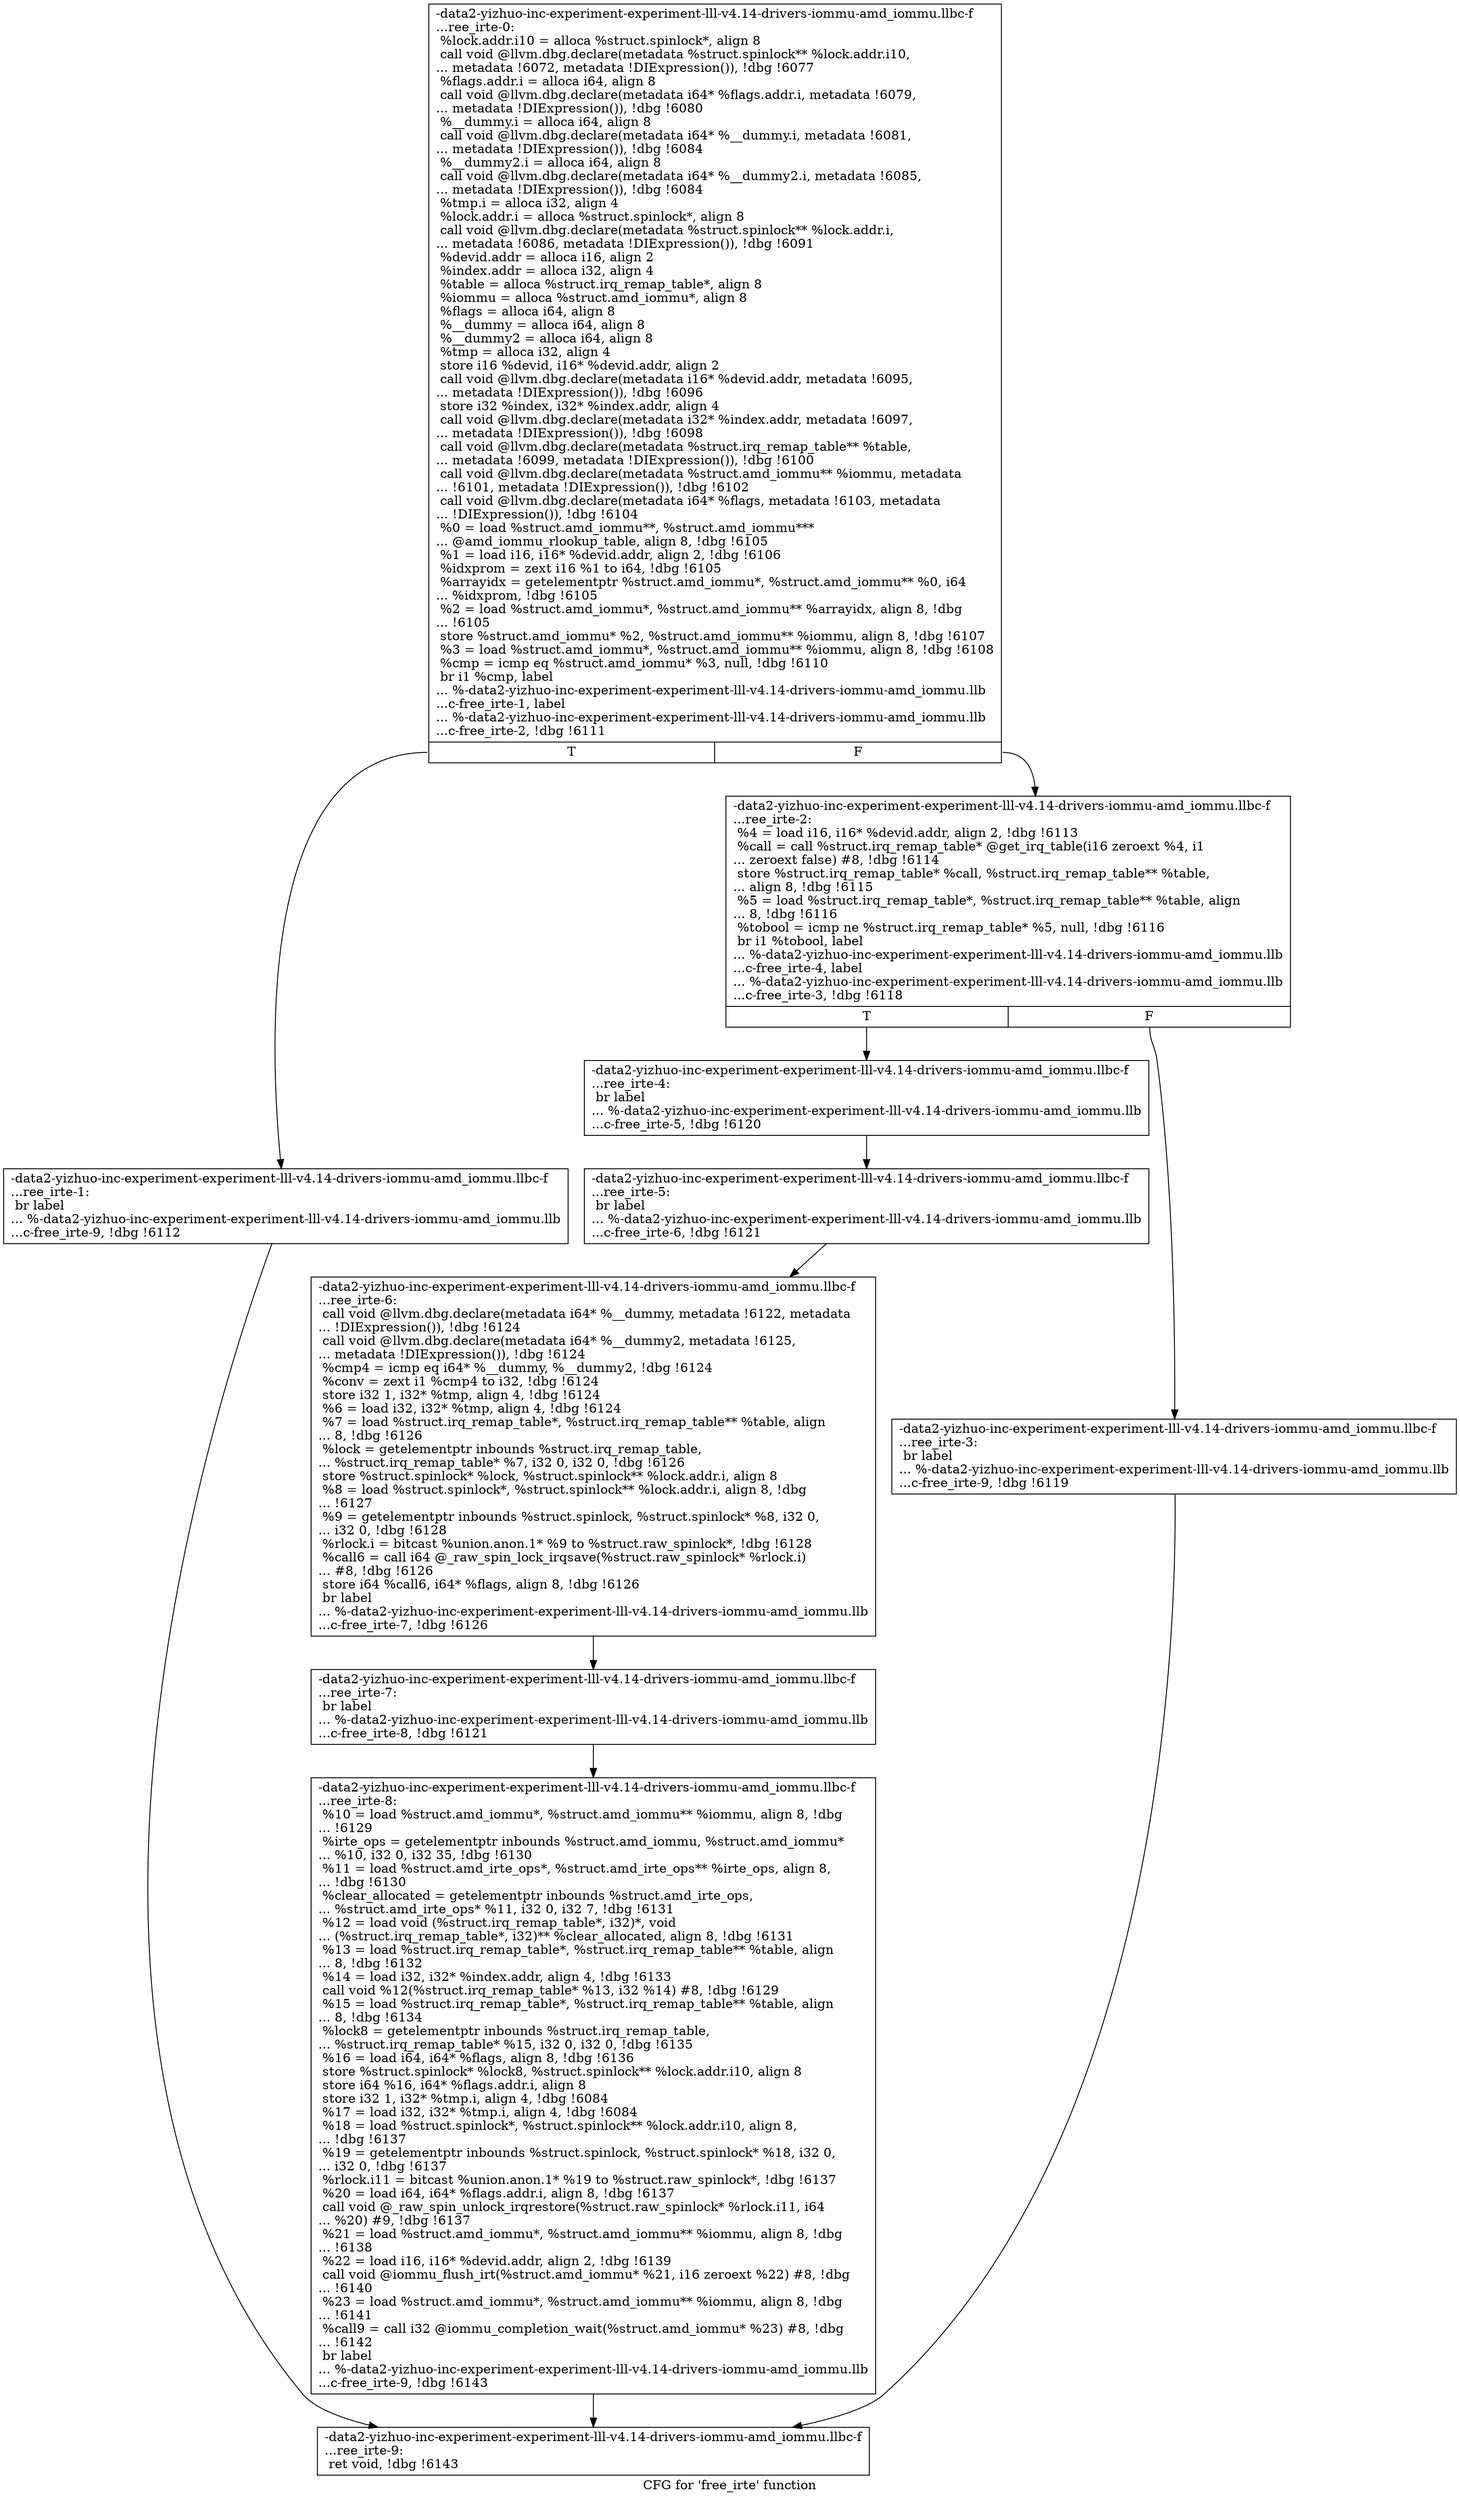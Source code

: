 digraph "CFG for 'free_irte' function" {
	label="CFG for 'free_irte' function";

	Node0x561b94a09c40 [shape=record,label="{-data2-yizhuo-inc-experiment-experiment-lll-v4.14-drivers-iommu-amd_iommu.llbc-f\l...ree_irte-0:\l  %lock.addr.i10 = alloca %struct.spinlock*, align 8\l  call void @llvm.dbg.declare(metadata %struct.spinlock** %lock.addr.i10,\l... metadata !6072, metadata !DIExpression()), !dbg !6077\l  %flags.addr.i = alloca i64, align 8\l  call void @llvm.dbg.declare(metadata i64* %flags.addr.i, metadata !6079,\l... metadata !DIExpression()), !dbg !6080\l  %__dummy.i = alloca i64, align 8\l  call void @llvm.dbg.declare(metadata i64* %__dummy.i, metadata !6081,\l... metadata !DIExpression()), !dbg !6084\l  %__dummy2.i = alloca i64, align 8\l  call void @llvm.dbg.declare(metadata i64* %__dummy2.i, metadata !6085,\l... metadata !DIExpression()), !dbg !6084\l  %tmp.i = alloca i32, align 4\l  %lock.addr.i = alloca %struct.spinlock*, align 8\l  call void @llvm.dbg.declare(metadata %struct.spinlock** %lock.addr.i,\l... metadata !6086, metadata !DIExpression()), !dbg !6091\l  %devid.addr = alloca i16, align 2\l  %index.addr = alloca i32, align 4\l  %table = alloca %struct.irq_remap_table*, align 8\l  %iommu = alloca %struct.amd_iommu*, align 8\l  %flags = alloca i64, align 8\l  %__dummy = alloca i64, align 8\l  %__dummy2 = alloca i64, align 8\l  %tmp = alloca i32, align 4\l  store i16 %devid, i16* %devid.addr, align 2\l  call void @llvm.dbg.declare(metadata i16* %devid.addr, metadata !6095,\l... metadata !DIExpression()), !dbg !6096\l  store i32 %index, i32* %index.addr, align 4\l  call void @llvm.dbg.declare(metadata i32* %index.addr, metadata !6097,\l... metadata !DIExpression()), !dbg !6098\l  call void @llvm.dbg.declare(metadata %struct.irq_remap_table** %table,\l... metadata !6099, metadata !DIExpression()), !dbg !6100\l  call void @llvm.dbg.declare(metadata %struct.amd_iommu** %iommu, metadata\l... !6101, metadata !DIExpression()), !dbg !6102\l  call void @llvm.dbg.declare(metadata i64* %flags, metadata !6103, metadata\l... !DIExpression()), !dbg !6104\l  %0 = load %struct.amd_iommu**, %struct.amd_iommu***\l... @amd_iommu_rlookup_table, align 8, !dbg !6105\l  %1 = load i16, i16* %devid.addr, align 2, !dbg !6106\l  %idxprom = zext i16 %1 to i64, !dbg !6105\l  %arrayidx = getelementptr %struct.amd_iommu*, %struct.amd_iommu** %0, i64\l... %idxprom, !dbg !6105\l  %2 = load %struct.amd_iommu*, %struct.amd_iommu** %arrayidx, align 8, !dbg\l... !6105\l  store %struct.amd_iommu* %2, %struct.amd_iommu** %iommu, align 8, !dbg !6107\l  %3 = load %struct.amd_iommu*, %struct.amd_iommu** %iommu, align 8, !dbg !6108\l  %cmp = icmp eq %struct.amd_iommu* %3, null, !dbg !6110\l  br i1 %cmp, label\l... %-data2-yizhuo-inc-experiment-experiment-lll-v4.14-drivers-iommu-amd_iommu.llb\l...c-free_irte-1, label\l... %-data2-yizhuo-inc-experiment-experiment-lll-v4.14-drivers-iommu-amd_iommu.llb\l...c-free_irte-2, !dbg !6111\l|{<s0>T|<s1>F}}"];
	Node0x561b94a09c40:s0 -> Node0x561b94a0b9f0;
	Node0x561b94a09c40:s1 -> Node0x561b94a0ba40;
	Node0x561b94a0b9f0 [shape=record,label="{-data2-yizhuo-inc-experiment-experiment-lll-v4.14-drivers-iommu-amd_iommu.llbc-f\l...ree_irte-1: \l  br label\l... %-data2-yizhuo-inc-experiment-experiment-lll-v4.14-drivers-iommu-amd_iommu.llb\l...c-free_irte-9, !dbg !6112\l}"];
	Node0x561b94a0b9f0 -> Node0x561b94a0bc70;
	Node0x561b94a0ba40 [shape=record,label="{-data2-yizhuo-inc-experiment-experiment-lll-v4.14-drivers-iommu-amd_iommu.llbc-f\l...ree_irte-2: \l  %4 = load i16, i16* %devid.addr, align 2, !dbg !6113\l  %call = call %struct.irq_remap_table* @get_irq_table(i16 zeroext %4, i1\l... zeroext false) #8, !dbg !6114\l  store %struct.irq_remap_table* %call, %struct.irq_remap_table** %table,\l... align 8, !dbg !6115\l  %5 = load %struct.irq_remap_table*, %struct.irq_remap_table** %table, align\l... 8, !dbg !6116\l  %tobool = icmp ne %struct.irq_remap_table* %5, null, !dbg !6116\l  br i1 %tobool, label\l... %-data2-yizhuo-inc-experiment-experiment-lll-v4.14-drivers-iommu-amd_iommu.llb\l...c-free_irte-4, label\l... %-data2-yizhuo-inc-experiment-experiment-lll-v4.14-drivers-iommu-amd_iommu.llb\l...c-free_irte-3, !dbg !6118\l|{<s0>T|<s1>F}}"];
	Node0x561b94a0ba40:s0 -> Node0x561b94a0bae0;
	Node0x561b94a0ba40:s1 -> Node0x561b94a0ba90;
	Node0x561b94a0ba90 [shape=record,label="{-data2-yizhuo-inc-experiment-experiment-lll-v4.14-drivers-iommu-amd_iommu.llbc-f\l...ree_irte-3: \l  br label\l... %-data2-yizhuo-inc-experiment-experiment-lll-v4.14-drivers-iommu-amd_iommu.llb\l...c-free_irte-9, !dbg !6119\l}"];
	Node0x561b94a0ba90 -> Node0x561b94a0bc70;
	Node0x561b94a0bae0 [shape=record,label="{-data2-yizhuo-inc-experiment-experiment-lll-v4.14-drivers-iommu-amd_iommu.llbc-f\l...ree_irte-4: \l  br label\l... %-data2-yizhuo-inc-experiment-experiment-lll-v4.14-drivers-iommu-amd_iommu.llb\l...c-free_irte-5, !dbg !6120\l}"];
	Node0x561b94a0bae0 -> Node0x561b94a0bb30;
	Node0x561b94a0bb30 [shape=record,label="{-data2-yizhuo-inc-experiment-experiment-lll-v4.14-drivers-iommu-amd_iommu.llbc-f\l...ree_irte-5: \l  br label\l... %-data2-yizhuo-inc-experiment-experiment-lll-v4.14-drivers-iommu-amd_iommu.llb\l...c-free_irte-6, !dbg !6121\l}"];
	Node0x561b94a0bb30 -> Node0x561b94a0bb80;
	Node0x561b94a0bb80 [shape=record,label="{-data2-yizhuo-inc-experiment-experiment-lll-v4.14-drivers-iommu-amd_iommu.llbc-f\l...ree_irte-6: \l  call void @llvm.dbg.declare(metadata i64* %__dummy, metadata !6122, metadata\l... !DIExpression()), !dbg !6124\l  call void @llvm.dbg.declare(metadata i64* %__dummy2, metadata !6125,\l... metadata !DIExpression()), !dbg !6124\l  %cmp4 = icmp eq i64* %__dummy, %__dummy2, !dbg !6124\l  %conv = zext i1 %cmp4 to i32, !dbg !6124\l  store i32 1, i32* %tmp, align 4, !dbg !6124\l  %6 = load i32, i32* %tmp, align 4, !dbg !6124\l  %7 = load %struct.irq_remap_table*, %struct.irq_remap_table** %table, align\l... 8, !dbg !6126\l  %lock = getelementptr inbounds %struct.irq_remap_table,\l... %struct.irq_remap_table* %7, i32 0, i32 0, !dbg !6126\l  store %struct.spinlock* %lock, %struct.spinlock** %lock.addr.i, align 8\l  %8 = load %struct.spinlock*, %struct.spinlock** %lock.addr.i, align 8, !dbg\l... !6127\l  %9 = getelementptr inbounds %struct.spinlock, %struct.spinlock* %8, i32 0,\l... i32 0, !dbg !6128\l  %rlock.i = bitcast %union.anon.1* %9 to %struct.raw_spinlock*, !dbg !6128\l  %call6 = call i64 @_raw_spin_lock_irqsave(%struct.raw_spinlock* %rlock.i)\l... #8, !dbg !6126\l  store i64 %call6, i64* %flags, align 8, !dbg !6126\l  br label\l... %-data2-yizhuo-inc-experiment-experiment-lll-v4.14-drivers-iommu-amd_iommu.llb\l...c-free_irte-7, !dbg !6126\l}"];
	Node0x561b94a0bb80 -> Node0x561b94a0bbd0;
	Node0x561b94a0bbd0 [shape=record,label="{-data2-yizhuo-inc-experiment-experiment-lll-v4.14-drivers-iommu-amd_iommu.llbc-f\l...ree_irte-7: \l  br label\l... %-data2-yizhuo-inc-experiment-experiment-lll-v4.14-drivers-iommu-amd_iommu.llb\l...c-free_irte-8, !dbg !6121\l}"];
	Node0x561b94a0bbd0 -> Node0x561b94a0bc20;
	Node0x561b94a0bc20 [shape=record,label="{-data2-yizhuo-inc-experiment-experiment-lll-v4.14-drivers-iommu-amd_iommu.llbc-f\l...ree_irte-8: \l  %10 = load %struct.amd_iommu*, %struct.amd_iommu** %iommu, align 8, !dbg\l... !6129\l  %irte_ops = getelementptr inbounds %struct.amd_iommu, %struct.amd_iommu*\l... %10, i32 0, i32 35, !dbg !6130\l  %11 = load %struct.amd_irte_ops*, %struct.amd_irte_ops** %irte_ops, align 8,\l... !dbg !6130\l  %clear_allocated = getelementptr inbounds %struct.amd_irte_ops,\l... %struct.amd_irte_ops* %11, i32 0, i32 7, !dbg !6131\l  %12 = load void (%struct.irq_remap_table*, i32)*, void\l... (%struct.irq_remap_table*, i32)** %clear_allocated, align 8, !dbg !6131\l  %13 = load %struct.irq_remap_table*, %struct.irq_remap_table** %table, align\l... 8, !dbg !6132\l  %14 = load i32, i32* %index.addr, align 4, !dbg !6133\l  call void %12(%struct.irq_remap_table* %13, i32 %14) #8, !dbg !6129\l  %15 = load %struct.irq_remap_table*, %struct.irq_remap_table** %table, align\l... 8, !dbg !6134\l  %lock8 = getelementptr inbounds %struct.irq_remap_table,\l... %struct.irq_remap_table* %15, i32 0, i32 0, !dbg !6135\l  %16 = load i64, i64* %flags, align 8, !dbg !6136\l  store %struct.spinlock* %lock8, %struct.spinlock** %lock.addr.i10, align 8\l  store i64 %16, i64* %flags.addr.i, align 8\l  store i32 1, i32* %tmp.i, align 4, !dbg !6084\l  %17 = load i32, i32* %tmp.i, align 4, !dbg !6084\l  %18 = load %struct.spinlock*, %struct.spinlock** %lock.addr.i10, align 8,\l... !dbg !6137\l  %19 = getelementptr inbounds %struct.spinlock, %struct.spinlock* %18, i32 0,\l... i32 0, !dbg !6137\l  %rlock.i11 = bitcast %union.anon.1* %19 to %struct.raw_spinlock*, !dbg !6137\l  %20 = load i64, i64* %flags.addr.i, align 8, !dbg !6137\l  call void @_raw_spin_unlock_irqrestore(%struct.raw_spinlock* %rlock.i11, i64\l... %20) #9, !dbg !6137\l  %21 = load %struct.amd_iommu*, %struct.amd_iommu** %iommu, align 8, !dbg\l... !6138\l  %22 = load i16, i16* %devid.addr, align 2, !dbg !6139\l  call void @iommu_flush_irt(%struct.amd_iommu* %21, i16 zeroext %22) #8, !dbg\l... !6140\l  %23 = load %struct.amd_iommu*, %struct.amd_iommu** %iommu, align 8, !dbg\l... !6141\l  %call9 = call i32 @iommu_completion_wait(%struct.amd_iommu* %23) #8, !dbg\l... !6142\l  br label\l... %-data2-yizhuo-inc-experiment-experiment-lll-v4.14-drivers-iommu-amd_iommu.llb\l...c-free_irte-9, !dbg !6143\l}"];
	Node0x561b94a0bc20 -> Node0x561b94a0bc70;
	Node0x561b94a0bc70 [shape=record,label="{-data2-yizhuo-inc-experiment-experiment-lll-v4.14-drivers-iommu-amd_iommu.llbc-f\l...ree_irte-9: \l  ret void, !dbg !6143\l}"];
}
